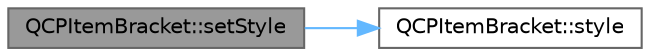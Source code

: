 digraph "QCPItemBracket::setStyle"
{
 // LATEX_PDF_SIZE
  bgcolor="transparent";
  edge [fontname=Helvetica,fontsize=10,labelfontname=Helvetica,labelfontsize=10];
  node [fontname=Helvetica,fontsize=10,shape=box,height=0.2,width=0.4];
  rankdir="LR";
  Node1 [label="QCPItemBracket::setStyle",height=0.2,width=0.4,color="gray40", fillcolor="grey60", style="filled", fontcolor="black",tooltip=" "];
  Node1 -> Node2 [color="steelblue1",style="solid"];
  Node2 [label="QCPItemBracket::style",height=0.2,width=0.4,color="grey40", fillcolor="white", style="filled",URL="$class_q_c_p_item_bracket.html#a600ad8c0a3193cc2f335db6039f2932d",tooltip=" "];
}
